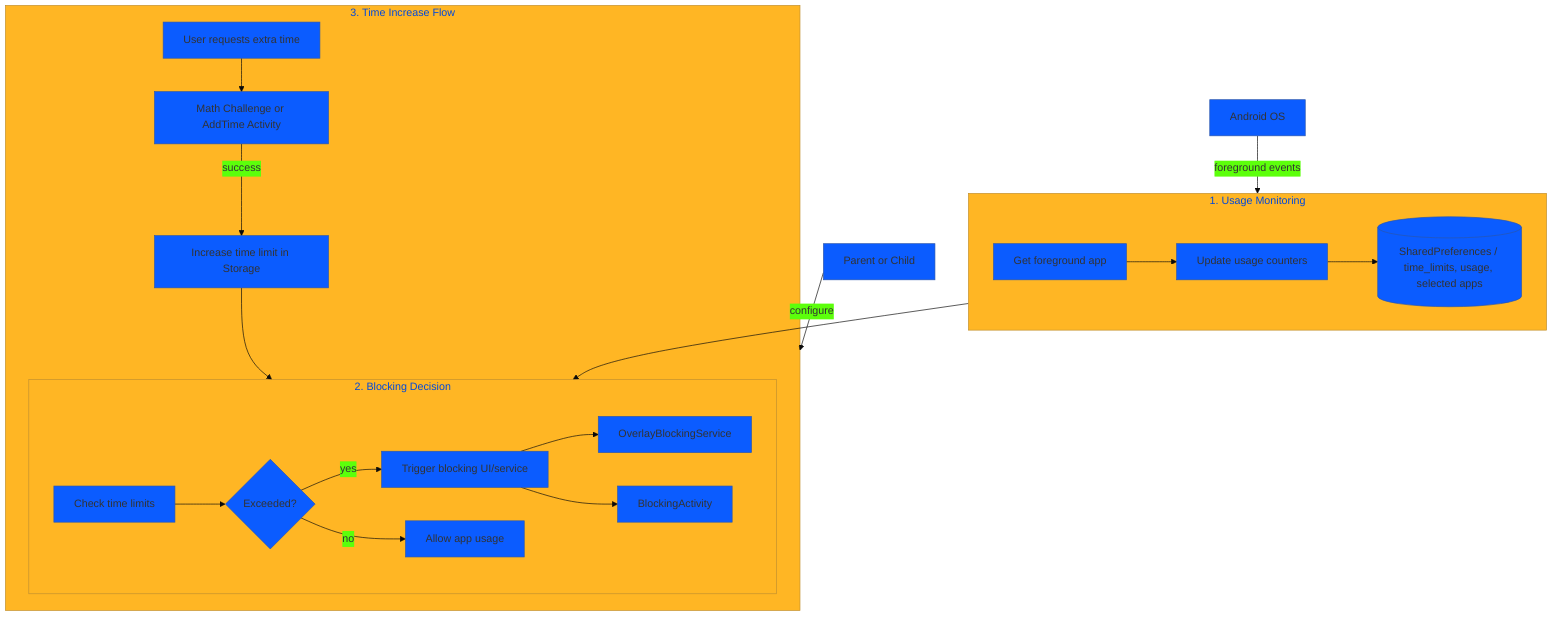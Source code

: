%%{init: {'theme':'base', 'themeVariables':{ 'primaryColor':'#0b5cff'}}}%%
graph TD
subgraph P1[1. Usage Monitoring]
A[Get foreground app] --> B[Update usage counters]
B --> Storage[(Usage data store)]
end

subgraph P2[2. Blocking Decision]
C[Check time limits] --> D{Exceeded?}
D -- yes --> E[Trigger blocking UI/service]
D -- no --> F[Allow app usage]
E --> Overlay[OverlayBlockingService]
E --> BlockingActivity[BlockingActivity]
end

subgraph P3[3. Time Increase Flow]
G[User requests extra time] --> H[Math Challenge or AddTime Activity]
H -- success --> I[Increase time limit in Storage]
I --> P2
end

Storage[(SharedPreferences / time_limits, usage, selected apps)]
User[Parent or Child] -->|configure| P3
Device[Android OS] -->|foreground events| P1
P1 --> P2